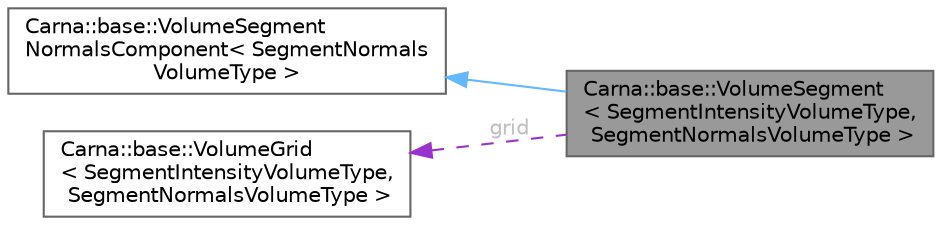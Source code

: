 digraph "Carna::base::VolumeSegment&lt; SegmentIntensityVolumeType, SegmentNormalsVolumeType &gt;"
{
 // LATEX_PDF_SIZE
  bgcolor="transparent";
  edge [fontname=Helvetica,fontsize=10,labelfontname=Helvetica,labelfontsize=10];
  node [fontname=Helvetica,fontsize=10,shape=box,height=0.2,width=0.4];
  rankdir="LR";
  Node1 [id="Node000001",label="Carna::base::VolumeSegment\l\< SegmentIntensityVolumeType,\l SegmentNormalsVolumeType \>",height=0.2,width=0.4,color="gray40", fillcolor="grey60", style="filled", fontcolor="black",tooltip="Represents a single volumetric data partition."];
  Node2 -> Node1 [id="edge1_Node000001_Node000002",dir="back",color="steelblue1",style="solid",tooltip=" "];
  Node2 [id="Node000002",label="Carna::base::VolumeSegment\lNormalsComponent\< SegmentNormals\lVolumeType \>",height=0.2,width=0.4,color="gray40", fillcolor="white", style="filled",URL="$classCarna_1_1base_1_1VolumeSegmentNormalsComponent.html",tooltip="Represents the normal map component of an VolumeSegment object."];
  Node3 -> Node1 [id="edge2_Node000001_Node000003",dir="back",color="darkorchid3",style="dashed",tooltip=" ",label=" grid",fontcolor="grey" ];
  Node3 [id="Node000003",label="Carna::base::VolumeGrid\l\< SegmentIntensityVolumeType,\l SegmentNormalsVolumeType \>",height=0.2,width=0.4,color="gray40", fillcolor="white", style="filled",URL="$classCarna_1_1base_1_1VolumeGrid.html",tooltip="Represents a particular partitioning of volumetric data."];
}
